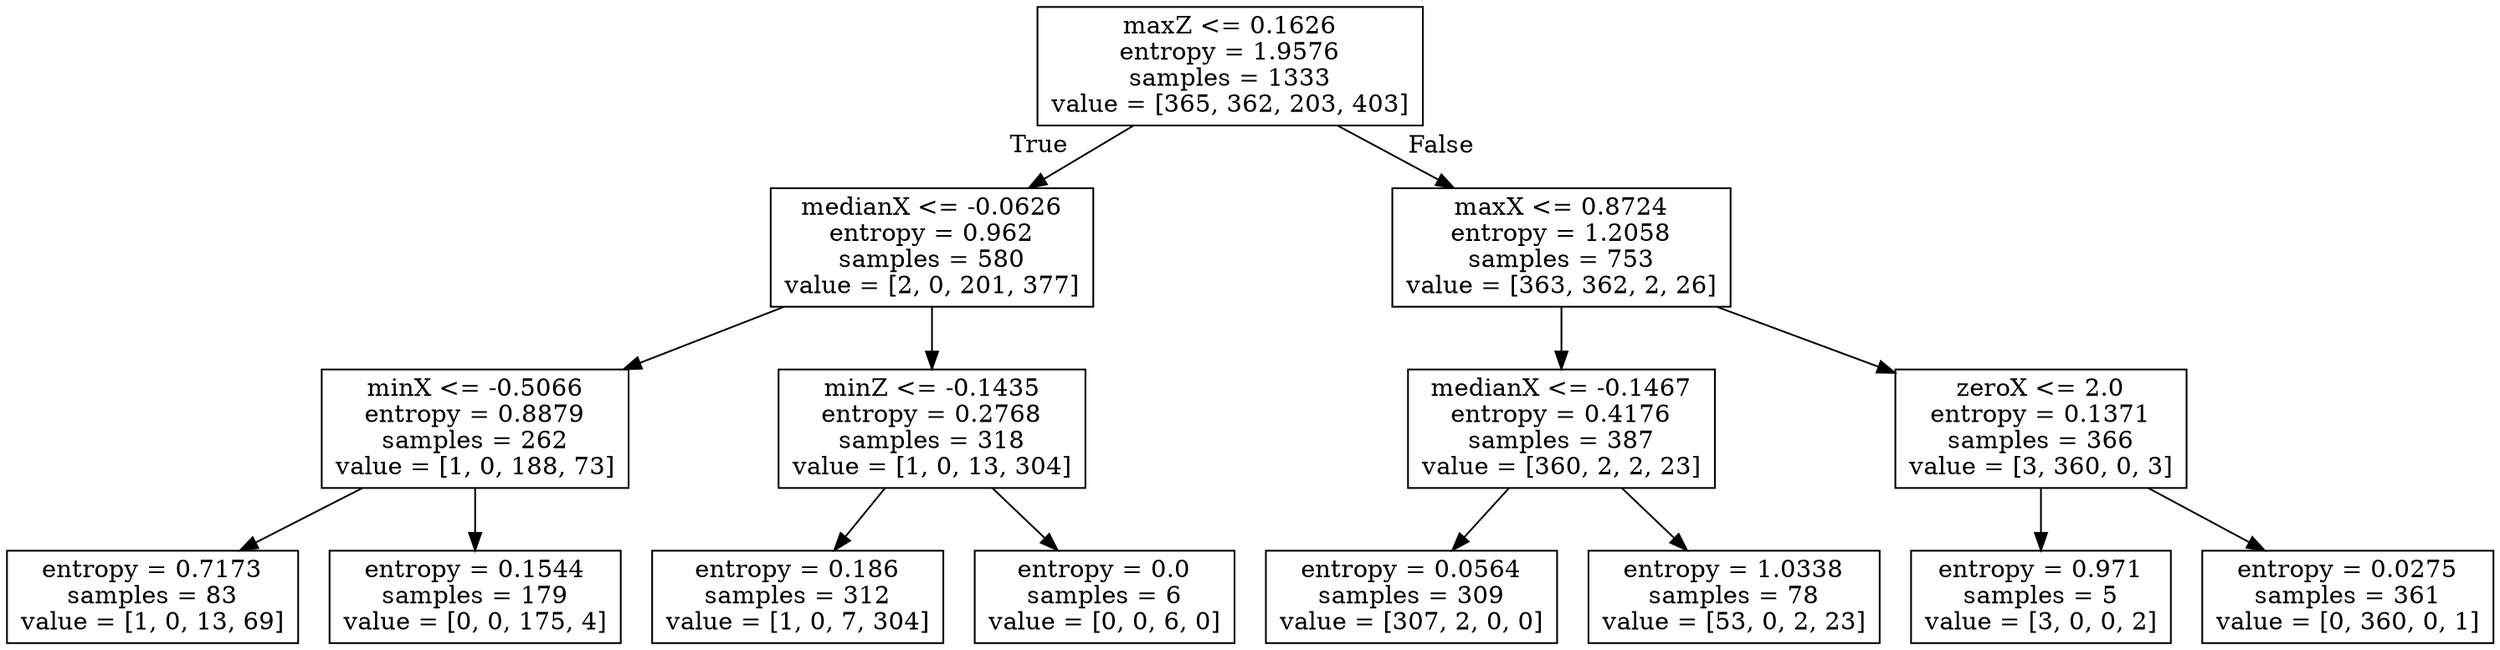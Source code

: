 digraph Tree {
node [shape=box] ;
0 [label="maxZ <= 0.1626\nentropy = 1.9576\nsamples = 1333\nvalue = [365, 362, 203, 403]"] ;
1 [label="medianX <= -0.0626\nentropy = 0.962\nsamples = 580\nvalue = [2, 0, 201, 377]"] ;
0 -> 1 [labeldistance=2.5, labelangle=45, headlabel="True"] ;
2 [label="minX <= -0.5066\nentropy = 0.8879\nsamples = 262\nvalue = [1, 0, 188, 73]"] ;
1 -> 2 ;
3 [label="entropy = 0.7173\nsamples = 83\nvalue = [1, 0, 13, 69]"] ;
2 -> 3 ;
4 [label="entropy = 0.1544\nsamples = 179\nvalue = [0, 0, 175, 4]"] ;
2 -> 4 ;
5 [label="minZ <= -0.1435\nentropy = 0.2768\nsamples = 318\nvalue = [1, 0, 13, 304]"] ;
1 -> 5 ;
6 [label="entropy = 0.186\nsamples = 312\nvalue = [1, 0, 7, 304]"] ;
5 -> 6 ;
7 [label="entropy = 0.0\nsamples = 6\nvalue = [0, 0, 6, 0]"] ;
5 -> 7 ;
8 [label="maxX <= 0.8724\nentropy = 1.2058\nsamples = 753\nvalue = [363, 362, 2, 26]"] ;
0 -> 8 [labeldistance=2.5, labelangle=-45, headlabel="False"] ;
9 [label="medianX <= -0.1467\nentropy = 0.4176\nsamples = 387\nvalue = [360, 2, 2, 23]"] ;
8 -> 9 ;
10 [label="entropy = 0.0564\nsamples = 309\nvalue = [307, 2, 0, 0]"] ;
9 -> 10 ;
11 [label="entropy = 1.0338\nsamples = 78\nvalue = [53, 0, 2, 23]"] ;
9 -> 11 ;
12 [label="zeroX <= 2.0\nentropy = 0.1371\nsamples = 366\nvalue = [3, 360, 0, 3]"] ;
8 -> 12 ;
13 [label="entropy = 0.971\nsamples = 5\nvalue = [3, 0, 0, 2]"] ;
12 -> 13 ;
14 [label="entropy = 0.0275\nsamples = 361\nvalue = [0, 360, 0, 1]"] ;
12 -> 14 ;
}